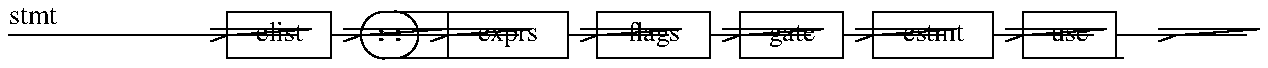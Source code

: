 .\"
.\"     cook - file construction tool
.\"     Copyright (C) 1997, 2007 Peter Miller;
.\"     All rights reserved.
.\"
.\"     This program is free software; you can redistribute it and/or modify
.\"     it under the terms of the GNU General Public License as published by
.\"     the Free Software Foundation; either version 2 of the License, or
.\"     (at your option) any later version.
.\"
.\"     This program is distributed in the hope that it will be useful,
.\"     but WITHOUT ANY WARRANTY; without even the implied warranty of
.\"     MERCHANTABILITY or FITNESS FOR A PARTICULAR PURPOSE.  See the
.\"     GNU General Public License for more details.
.\"
.\"     You should have received a copy of the GNU General Public License
.\"     along with this program; if not, write to the Free Software
.\"     Foundation, Inc., 59 Temple Place, Suite 330, Boston, MA 02111, USA.
.\"
.\" MANIFEST: lib/en/user-guide/lang.reci2.pic
.\"
.PS
line from (0,10.3162) \
        then to (0.796167,10.3162)
"stmt" ljust at (0,10.4002)
line from (0.796167,10.3162) \
        then to (0.944333,10.3162)
line from (0.944333,10.3162) \
        then to (1.09342,10.3162)
line from (1.09342,10.1995) \
        then to (1.61192,10.1995) \
        then to (1.61192,10.4328) \
        then to (1.09342,10.4328) \
        then to (1.09342,10.1995)
"elist" at (1.35267,10.3162)
line from (1.01008,10.3439) \
        then to (1.09342,10.3162) \
        then to (1.01008,10.2884)
line from (1.61192,10.3162) \
        then to (1.76008,10.3162)
arc at (1.87675,10.3162) \
        rad 0.116667 \
        from (1.87675,10.4328) \
        to (1.87675,10.1995)
line from (1.87675,10.1995) \
        then to (1.93042,10.1995)
arc at (1.93042,10.3162) \
        rad 0.116667 \
        from (1.93042,10.1995) \
        to (1.93042,10.4328)
line from (1.93042,10.4328) \
        then to (1.87675,10.4328)
"\f[CW]::\fP" at (1.90358,10.3162)
line from (1.67675,10.3439) \
        then to (1.76008,10.3162) \
        then to (1.67675,10.2884)
line from (2.04708,10.3162) \
        then to (2.19525,10.3162)
line from (2.19525,10.1995) \
        then to (2.79442,10.1995) \
        then to (2.79442,10.4328) \
        then to (2.19525,10.4328) \
        then to (2.19525,10.1995)
"exprs" at (2.49483,10.3162)
line from (2.11192,10.3439) \
        then to (2.19525,10.3162) \
        then to (2.11192,10.2884)
line from (2.79442,10.3162) \
        then to (2.94258,10.3162)
line from (2.94258,10.1995) \
        then to (3.50725,10.1995) \
        then to (3.50725,10.4328) \
        then to (2.94258,10.4328) \
        then to (2.94258,10.1995)
"flags" at (3.22492,10.3162)
line from (2.85925,10.3439) \
        then to (2.94258,10.3162) \
        then to (2.85925,10.2884)
line from (3.50725,10.3162) \
        then to (3.65542,10.3162)
line from (3.65542,10.1995) \
        then to (4.17292,10.1995) \
        then to (4.17292,10.4328) \
        then to (3.65542,10.4328) \
        then to (3.65542,10.1995)
"gate" at (3.91417,10.3162)
line from (3.57208,10.3439) \
        then to (3.65542,10.3162) \
        then to (3.57208,10.2884)
line from (4.17292,10.3162) \
        then to (4.32108,10.3162)
line from (4.32108,10.1995) \
        then to (4.92292,10.1995) \
        then to (4.92292,10.4328) \
        then to (4.32108,10.4328) \
        then to (4.32108,10.1995)
"cstmt" at (4.622,10.3162)
line from (4.23775,10.3439) \
        then to (4.32108,10.3162) \
        then to (4.23775,10.2884)
line from (4.92292,10.3162) \
        then to (5.07108,10.3162)
line from (5.07108,10.1995) \
        then to (5.53775,10.1995) \
        then to (5.53775,10.4328) \
        then to (5.07108,10.4328) \
        then to (5.07108,10.1995)
"use" at (5.30442,10.3162)
line from (4.98775,10.3439) \
        then to (5.07108,10.3162) \
        then to (4.98775,10.2884)
line from (5.53775,10.3162) \
        then to (5.68683,10.3162)
line from (5.68683,10.3162) \
        then to (5.835,10.3162)
line from (5.75167,10.3439) \
        then to (5.835,10.3162) \
        then to (5.75167,10.2884)
.PE
